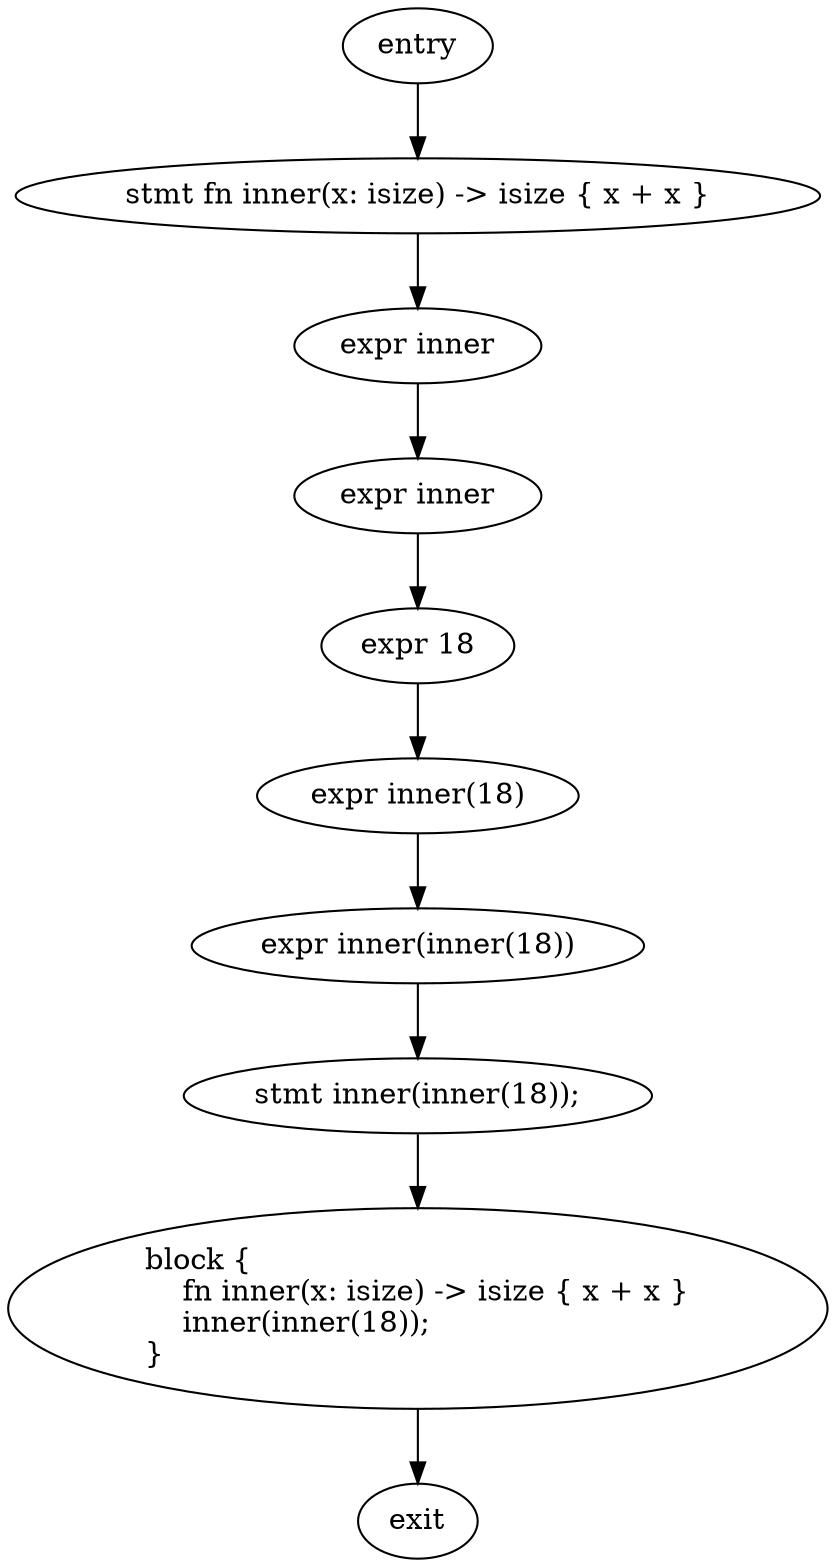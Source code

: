digraph block {
    N0[label="entry"];
    N1[label="exit"];
    N2[label="stmt fn inner(x: isize) -> isize { x + x }"];
    N3[label="expr inner"];
    N4[label="expr inner"];
    N5[label="expr 18"];
    N6[label="expr inner(18)"];
    N7[label="expr inner(inner(18))"];
    N8[label="stmt inner(inner(18));"];
    N9[label="block {\l    fn inner(x: isize) -> isize { x + x }\l    inner(inner(18));\l}\l"];
    N0 -> N2;
    N2 -> N3;
    N3 -> N4;
    N4 -> N5;
    N5 -> N6;
    N6 -> N7;
    N7 -> N8;
    N8 -> N9;
    N9 -> N1;
}
